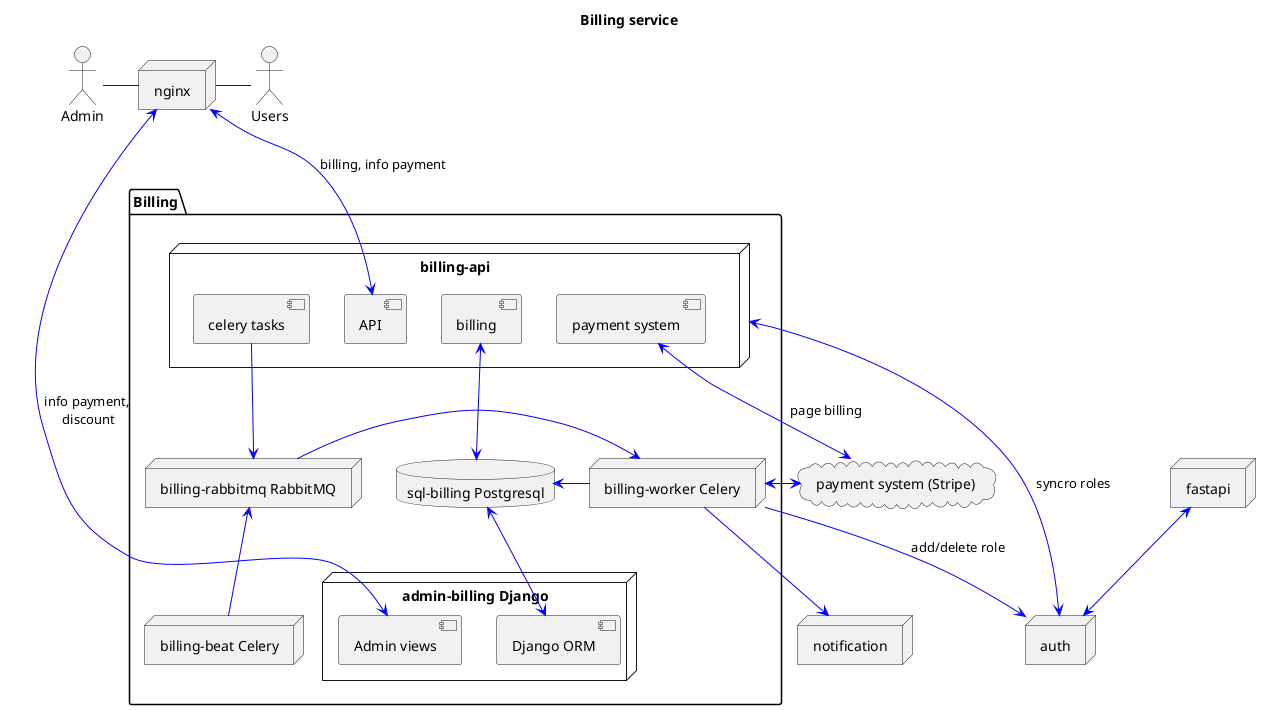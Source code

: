 @startuml billing_system_schema
title Billing service
skinparam componentStyle uml2

actor Users
actor Admin
node "nginx" as nginx
node "fastapi" as fastapi
node "auth" as auth
node "notification" as notify
package "Billing" {
    node "admin-billing Django" as django{
        component "Admin views" as admin_views        
        component "Django ORM" as admin_orm            
    }
    database "sql-billing Postgresql" as psql {    
    }
    node "billing-api" as billing_api{
        component "API" as api
        component "billing" as api_billing 
        component "payment system" as payment
        component "celery tasks" as celery_tasks                  
    }
    node "billing-rabbitmq RabbitMQ" as rabbit
    node "billing-worker Celery" as worker    
    node "billing-beat Celery" as beat
}
cloud "payment system (Stripe)"  as stripe
     
Users -[#blue]left- nginx
Admin -[#blue]right- nginx
nginx <-[#blue]down-> admin_views : info payment,\n discount
nginx <-[#blue]down-> api : billing, info payment
fastapi <-[#blue]down-> auth
billing_api <-[#blue]> auth : syncro roles

admin_orm <-[#blue]up-> psql 
api_billing <-[#blue]> psql
payment <-[#blue]> stripe : page billing
celery_tasks -[#blue]down-> rabbit

beat -[#blue]up-> rabbit
rabbit -[#blue]> worker
worker <-[#blue]> stripe
worker -[#blue]down-> auth : add/delete role
worker -[#blue]down-> notify
worker -[#blue]right-> psql
 
@enduml 
